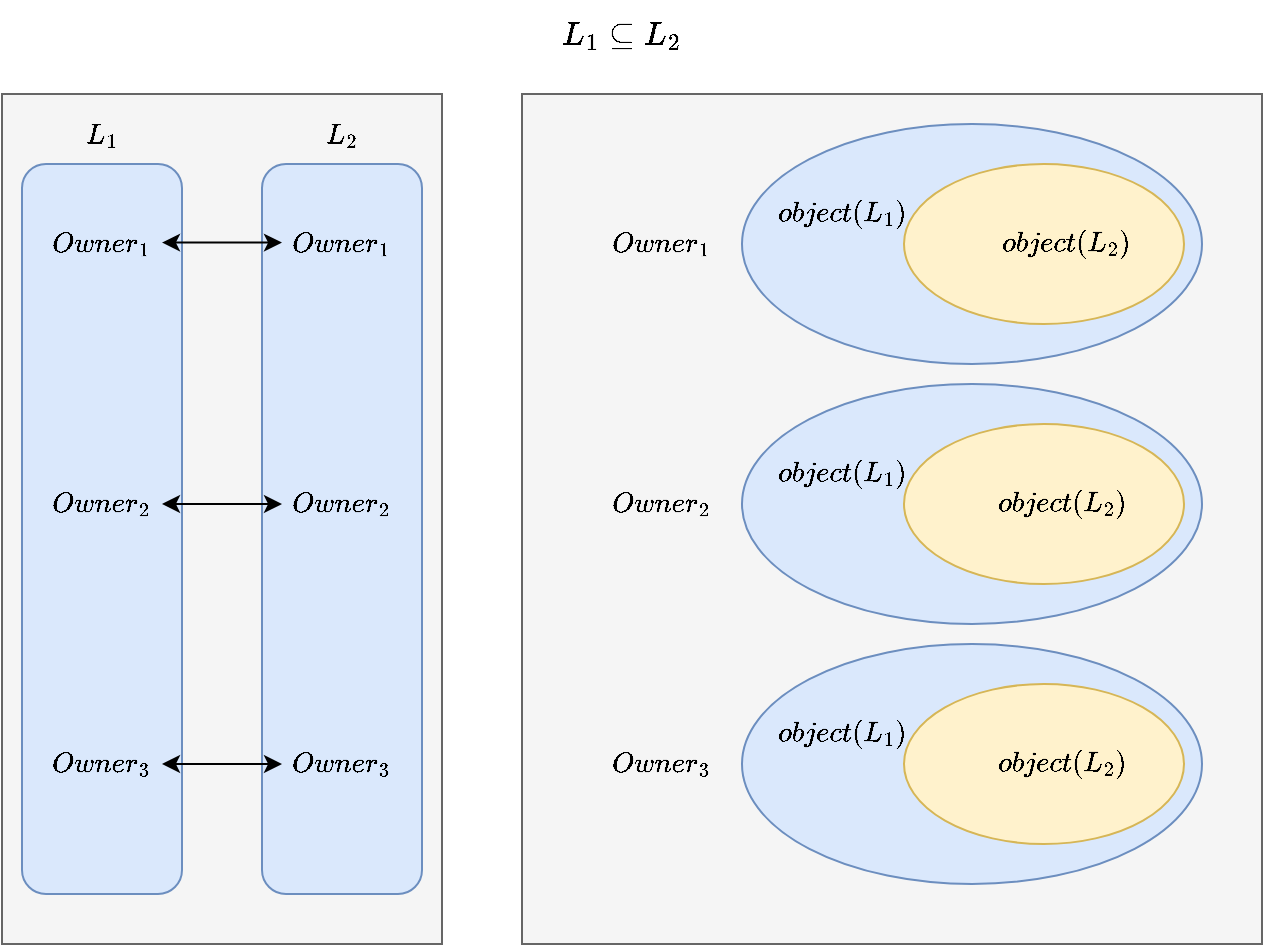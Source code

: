 <mxfile version="21.2.9" type="github">
  <diagram name="第 1 页" id="-tU2giaiC4PwmeR-Xja7">
    <mxGraphModel dx="2261" dy="788" grid="1" gridSize="10" guides="1" tooltips="1" connect="1" arrows="1" fold="1" page="1" pageScale="1" pageWidth="827" pageHeight="1169" math="1" shadow="0">
      <root>
        <mxCell id="0" />
        <mxCell id="1" parent="0" />
        <mxCell id="jwFDThHK3IruDM-AcIsD-4" value="" style="rounded=0;whiteSpace=wrap;html=1;fillColor=#f5f5f5;fontColor=#333333;strokeColor=#666666;" parent="1" vertex="1">
          <mxGeometry x="180" y="195" width="370" height="425" as="geometry" />
        </mxCell>
        <mxCell id="jwFDThHK3IruDM-AcIsD-5" value="" style="ellipse;whiteSpace=wrap;html=1;fillColor=#dae8fc;strokeColor=#6c8ebf;" parent="1" vertex="1">
          <mxGeometry x="290" y="210" width="230" height="120" as="geometry" />
        </mxCell>
        <mxCell id="jwFDThHK3IruDM-AcIsD-8" value="$$Owner_1$$" style="text;html=1;strokeColor=none;fillColor=none;align=center;verticalAlign=middle;whiteSpace=wrap;rounded=0;" parent="1" vertex="1">
          <mxGeometry x="220" y="255" width="60" height="30" as="geometry" />
        </mxCell>
        <mxCell id="jwFDThHK3IruDM-AcIsD-9" value="$$Owner_2$$" style="text;html=1;strokeColor=none;fillColor=none;align=center;verticalAlign=middle;whiteSpace=wrap;rounded=0;" parent="1" vertex="1">
          <mxGeometry x="220" y="385" width="60" height="30" as="geometry" />
        </mxCell>
        <mxCell id="jwFDThHK3IruDM-AcIsD-10" value="$$Owner_3$$" style="text;html=1;strokeColor=none;fillColor=none;align=center;verticalAlign=middle;whiteSpace=wrap;rounded=0;" parent="1" vertex="1">
          <mxGeometry x="220" y="515" width="60" height="30" as="geometry" />
        </mxCell>
        <mxCell id="jwFDThHK3IruDM-AcIsD-11" value="" style="ellipse;whiteSpace=wrap;html=1;fillColor=#fff2cc;strokeColor=#d6b656;" parent="1" vertex="1">
          <mxGeometry x="371" y="230" width="140" height="80" as="geometry" />
        </mxCell>
        <mxCell id="jwFDThHK3IruDM-AcIsD-14" value="$$object(L_1)$$" style="text;html=1;strokeColor=none;fillColor=none;align=center;verticalAlign=middle;whiteSpace=wrap;rounded=0;" parent="1" vertex="1">
          <mxGeometry x="290" y="240" width="100" height="30" as="geometry" />
        </mxCell>
        <mxCell id="jwFDThHK3IruDM-AcIsD-15" value="" style="ellipse;whiteSpace=wrap;html=1;fillColor=#dae8fc;strokeColor=#6c8ebf;" parent="1" vertex="1">
          <mxGeometry x="290" y="340" width="230" height="120" as="geometry" />
        </mxCell>
        <mxCell id="jwFDThHK3IruDM-AcIsD-16" value="" style="ellipse;whiteSpace=wrap;html=1;fillColor=#fff2cc;strokeColor=#d6b656;" parent="1" vertex="1">
          <mxGeometry x="371" y="360" width="140" height="80" as="geometry" />
        </mxCell>
        <mxCell id="jwFDThHK3IruDM-AcIsD-17" value="" style="ellipse;whiteSpace=wrap;html=1;fillColor=#dae8fc;strokeColor=#6c8ebf;" parent="1" vertex="1">
          <mxGeometry x="290" y="470" width="230" height="120" as="geometry" />
        </mxCell>
        <mxCell id="jwFDThHK3IruDM-AcIsD-18" value="" style="ellipse;whiteSpace=wrap;html=1;fillColor=#fff2cc;strokeColor=#d6b656;" parent="1" vertex="1">
          <mxGeometry x="371" y="490" width="140" height="80" as="geometry" />
        </mxCell>
        <mxCell id="jwFDThHK3IruDM-AcIsD-19" value="$$object(L_2)$$" style="text;html=1;strokeColor=none;fillColor=none;align=center;verticalAlign=middle;whiteSpace=wrap;rounded=0;" parent="1" vertex="1">
          <mxGeometry x="402" y="255" width="100" height="30" as="geometry" />
        </mxCell>
        <mxCell id="jwFDThHK3IruDM-AcIsD-20" value="$$object(L_1)$$" style="text;html=1;strokeColor=none;fillColor=none;align=center;verticalAlign=middle;whiteSpace=wrap;rounded=0;" parent="1" vertex="1">
          <mxGeometry x="290" y="370" width="100" height="30" as="geometry" />
        </mxCell>
        <mxCell id="jwFDThHK3IruDM-AcIsD-21" value="$$object(L_1)$$" style="text;html=1;strokeColor=none;fillColor=none;align=center;verticalAlign=middle;whiteSpace=wrap;rounded=0;" parent="1" vertex="1">
          <mxGeometry x="290" y="500" width="100" height="30" as="geometry" />
        </mxCell>
        <mxCell id="jwFDThHK3IruDM-AcIsD-22" value="$$object(L_2)$$" style="text;html=1;strokeColor=none;fillColor=none;align=center;verticalAlign=middle;whiteSpace=wrap;rounded=0;" parent="1" vertex="1">
          <mxGeometry x="400" y="385" width="100" height="30" as="geometry" />
        </mxCell>
        <mxCell id="jwFDThHK3IruDM-AcIsD-23" value="$$object(L_2)$$" style="text;html=1;strokeColor=none;fillColor=none;align=center;verticalAlign=middle;whiteSpace=wrap;rounded=0;" parent="1" vertex="1">
          <mxGeometry x="400" y="515" width="100" height="30" as="geometry" />
        </mxCell>
        <mxCell id="jwFDThHK3IruDM-AcIsD-25" value="" style="rounded=0;whiteSpace=wrap;html=1;fillColor=#f5f5f5;fontColor=#333333;strokeColor=#666666;" parent="1" vertex="1">
          <mxGeometry x="-80" y="195" width="220" height="425" as="geometry" />
        </mxCell>
        <mxCell id="jwFDThHK3IruDM-AcIsD-27" value="" style="rounded=1;whiteSpace=wrap;html=1;fillColor=#dae8fc;strokeColor=#6c8ebf;" parent="1" vertex="1">
          <mxGeometry x="-70" y="230" width="80" height="365" as="geometry" />
        </mxCell>
        <mxCell id="jwFDThHK3IruDM-AcIsD-26" value="$$Owner_1$$" style="text;html=1;strokeColor=none;fillColor=none;align=center;verticalAlign=middle;whiteSpace=wrap;rounded=0;" parent="1" vertex="1">
          <mxGeometry x="-60" y="255" width="60" height="30" as="geometry" />
        </mxCell>
        <mxCell id="jwFDThHK3IruDM-AcIsD-28" value="$$Owner_2$$" style="text;html=1;strokeColor=none;fillColor=none;align=center;verticalAlign=middle;whiteSpace=wrap;rounded=0;" parent="1" vertex="1">
          <mxGeometry x="-60" y="385" width="60" height="30" as="geometry" />
        </mxCell>
        <mxCell id="jwFDThHK3IruDM-AcIsD-29" value="$$Owner_3$$" style="text;html=1;strokeColor=none;fillColor=none;align=center;verticalAlign=middle;whiteSpace=wrap;rounded=0;" parent="1" vertex="1">
          <mxGeometry x="-60" y="515" width="60" height="30" as="geometry" />
        </mxCell>
        <mxCell id="jwFDThHK3IruDM-AcIsD-30" value="" style="rounded=1;whiteSpace=wrap;html=1;fillColor=#dae8fc;strokeColor=#6c8ebf;" parent="1" vertex="1">
          <mxGeometry x="50" y="230" width="80" height="365" as="geometry" />
        </mxCell>
        <mxCell id="jwFDThHK3IruDM-AcIsD-31" value="$$Owner_1$$" style="text;html=1;strokeColor=none;fillColor=none;align=center;verticalAlign=middle;whiteSpace=wrap;rounded=0;" parent="1" vertex="1">
          <mxGeometry x="60" y="255" width="60" height="30" as="geometry" />
        </mxCell>
        <mxCell id="jwFDThHK3IruDM-AcIsD-32" value="$$Owner_2$$" style="text;html=1;strokeColor=none;fillColor=none;align=center;verticalAlign=middle;whiteSpace=wrap;rounded=0;" parent="1" vertex="1">
          <mxGeometry x="60" y="385" width="60" height="30" as="geometry" />
        </mxCell>
        <mxCell id="jwFDThHK3IruDM-AcIsD-33" value="$$Owner_3$$" style="text;html=1;strokeColor=none;fillColor=none;align=center;verticalAlign=middle;whiteSpace=wrap;rounded=0;" parent="1" vertex="1">
          <mxGeometry x="60" y="515" width="60" height="30" as="geometry" />
        </mxCell>
        <mxCell id="jwFDThHK3IruDM-AcIsD-34" value="" style="endArrow=classic;startArrow=classic;html=1;rounded=0;" parent="1" edge="1">
          <mxGeometry width="50" height="50" relative="1" as="geometry">
            <mxPoint y="269.31" as="sourcePoint" />
            <mxPoint x="60" y="269.31" as="targetPoint" />
          </mxGeometry>
        </mxCell>
        <mxCell id="jwFDThHK3IruDM-AcIsD-35" value="" style="endArrow=classic;startArrow=classic;html=1;rounded=0;" parent="1" edge="1">
          <mxGeometry width="50" height="50" relative="1" as="geometry">
            <mxPoint y="400" as="sourcePoint" />
            <mxPoint x="60" y="400" as="targetPoint" />
          </mxGeometry>
        </mxCell>
        <mxCell id="jwFDThHK3IruDM-AcIsD-36" value="" style="endArrow=classic;startArrow=classic;html=1;rounded=0;" parent="1" edge="1">
          <mxGeometry width="50" height="50" relative="1" as="geometry">
            <mxPoint y="530" as="sourcePoint" />
            <mxPoint x="60" y="530" as="targetPoint" />
          </mxGeometry>
        </mxCell>
        <mxCell id="jwFDThHK3IruDM-AcIsD-37" value="$$L_1$$" style="text;html=1;strokeColor=none;fillColor=none;align=center;verticalAlign=middle;whiteSpace=wrap;rounded=0;" parent="1" vertex="1">
          <mxGeometry x="-60" y="200" width="60" height="30" as="geometry" />
        </mxCell>
        <mxCell id="jwFDThHK3IruDM-AcIsD-38" value="$$L_2$$" style="text;html=1;strokeColor=none;fillColor=none;align=center;verticalAlign=middle;whiteSpace=wrap;rounded=0;" parent="1" vertex="1">
          <mxGeometry x="60" y="200" width="60" height="30" as="geometry" />
        </mxCell>
        <mxCell id="6VYbyGudHbdaDRODDMFd-1" value="&lt;font style=&quot;font-size: 14px;&quot;&gt;$$L_1\subseteq L_2$$&lt;/font&gt;" style="text;html=1;strokeColor=none;fillColor=none;align=center;verticalAlign=middle;whiteSpace=wrap;rounded=0;" vertex="1" parent="1">
          <mxGeometry x="200" y="150" width="60" height="30" as="geometry" />
        </mxCell>
      </root>
    </mxGraphModel>
  </diagram>
</mxfile>
